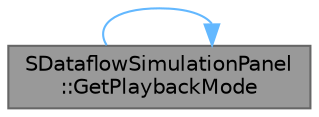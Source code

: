 digraph "SDataflowSimulationPanel::GetPlaybackMode"
{
 // INTERACTIVE_SVG=YES
 // LATEX_PDF_SIZE
  bgcolor="transparent";
  edge [fontname=Helvetica,fontsize=10,labelfontname=Helvetica,labelfontsize=10];
  node [fontname=Helvetica,fontsize=10,shape=box,height=0.2,width=0.4];
  rankdir="LR";
  Node1 [id="Node000001",label="SDataflowSimulationPanel\l::GetPlaybackMode",height=0.2,width=0.4,color="gray40", fillcolor="grey60", style="filled", fontcolor="black",tooltip="Get the playback mode used in the widget."];
  Node1 -> Node1 [id="edge1_Node000001_Node000001",color="steelblue1",style="solid",tooltip=" "];
}
